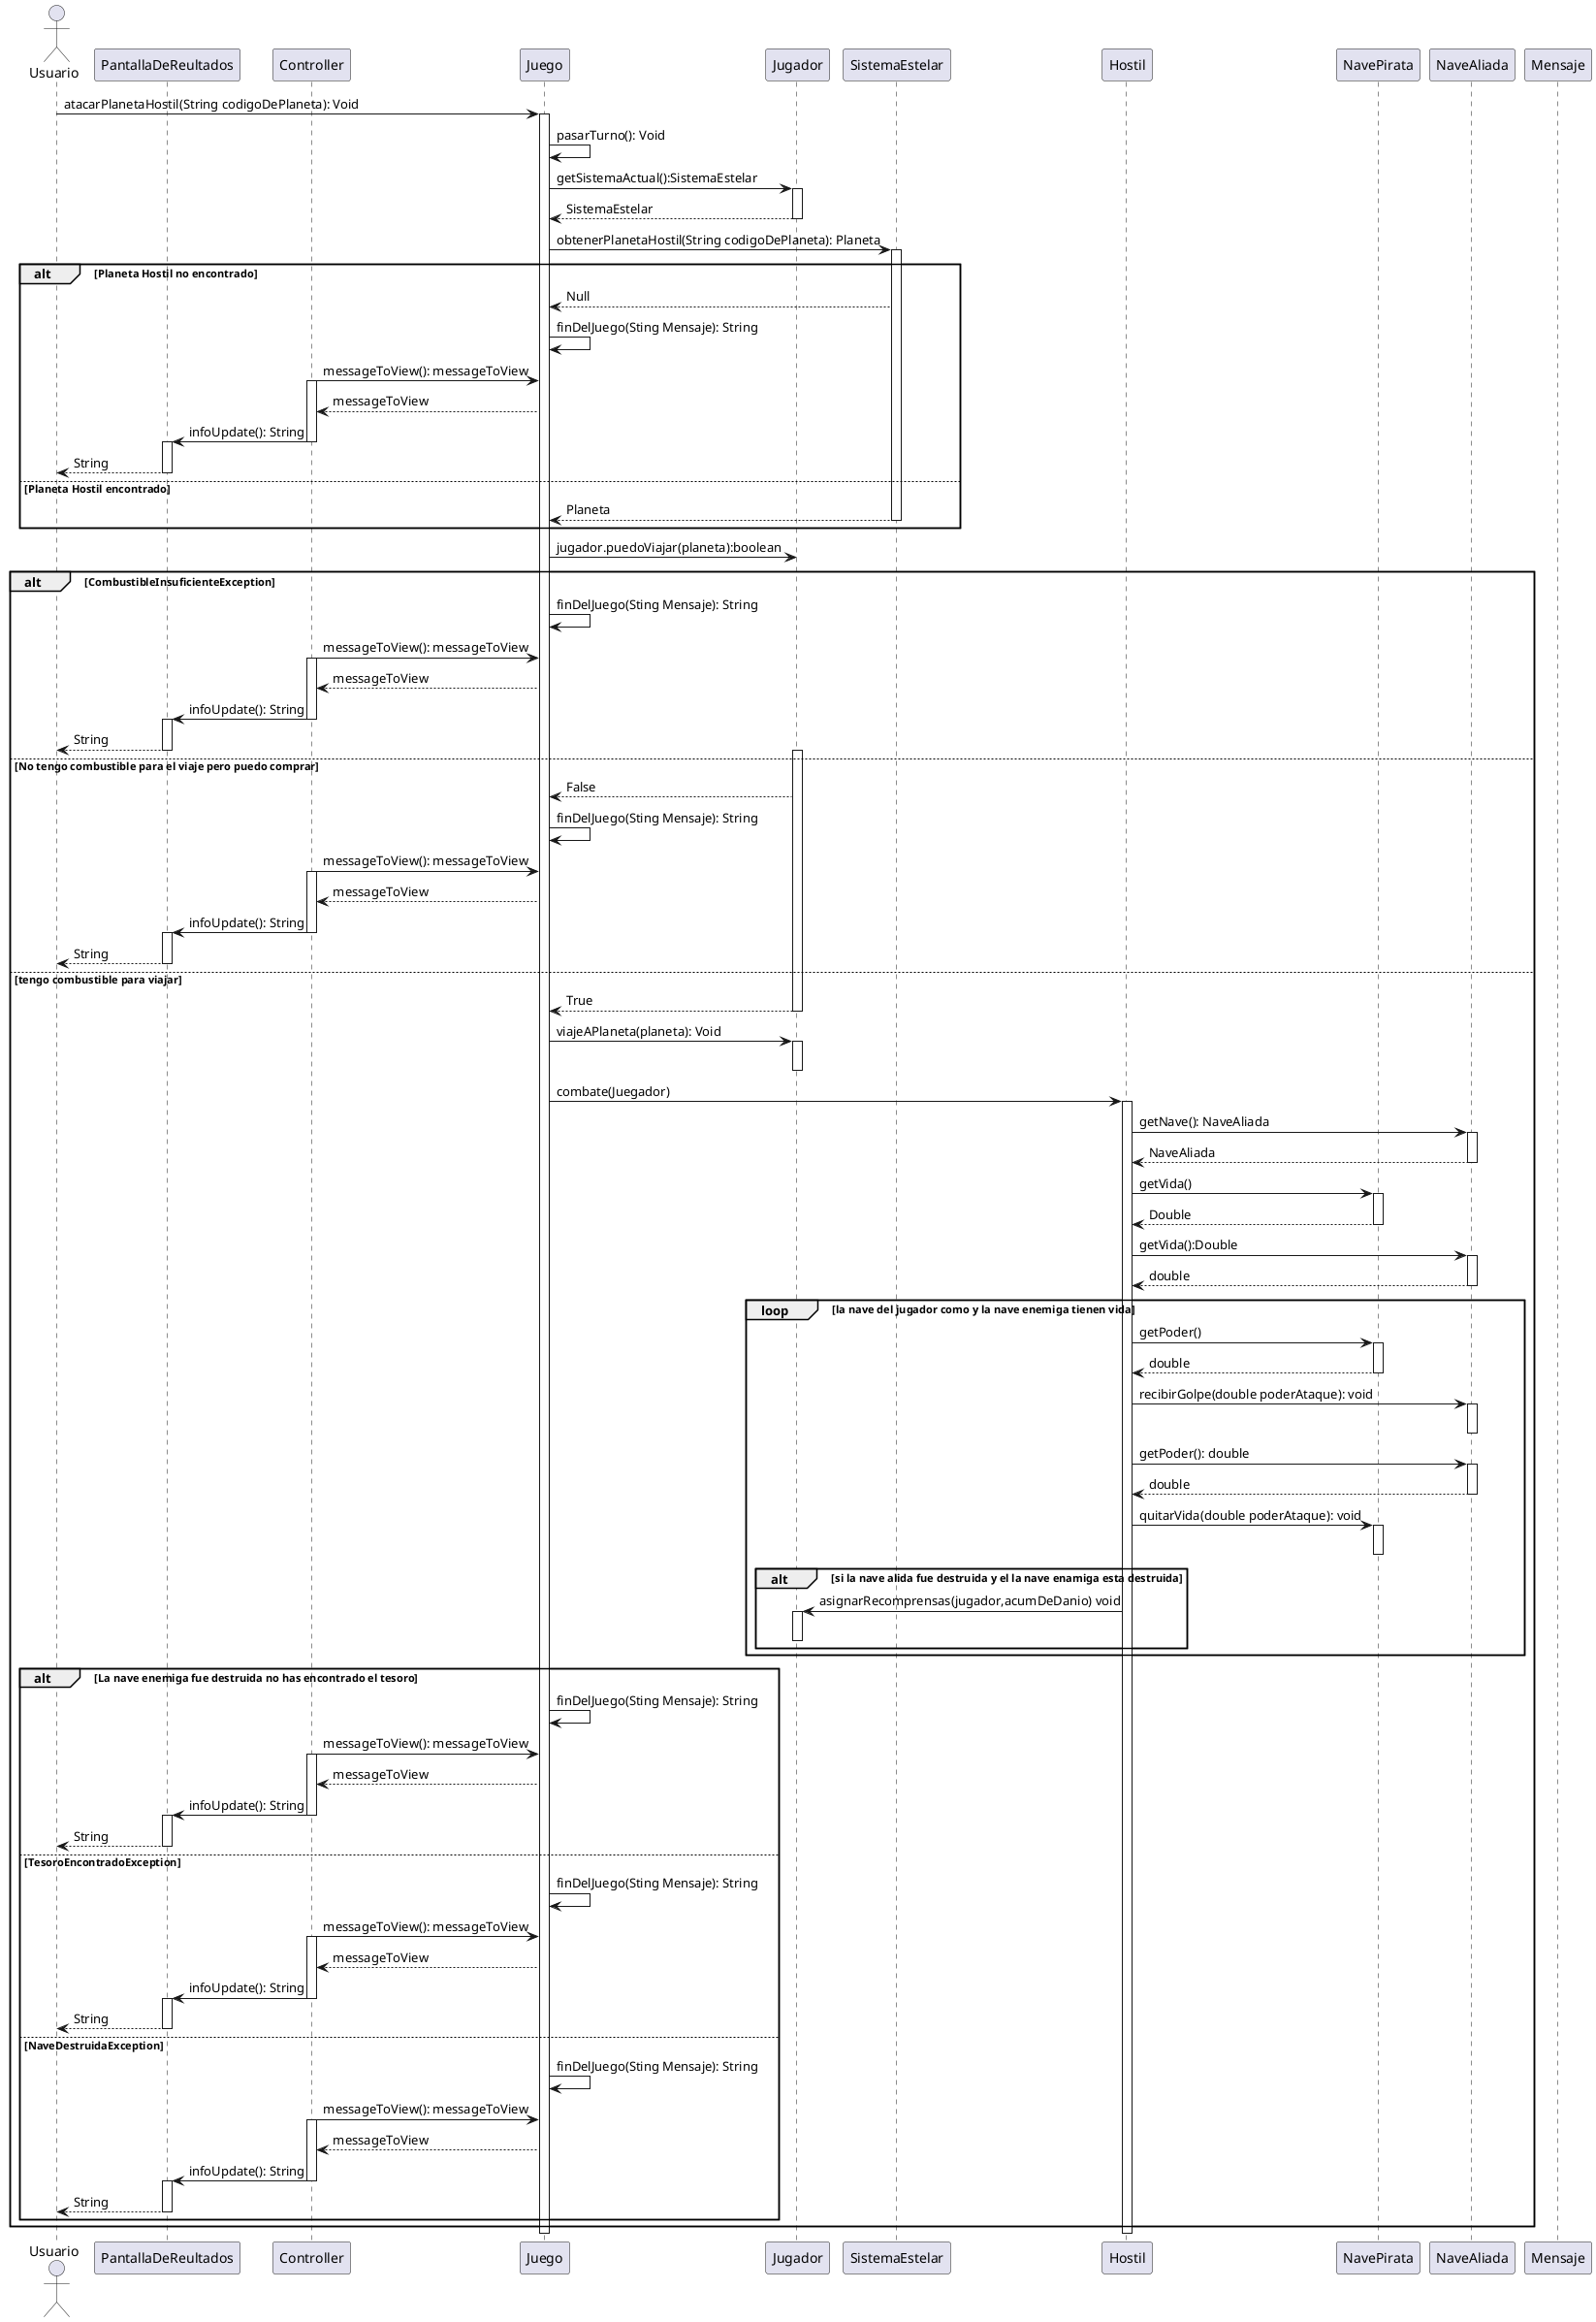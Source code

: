 @startuml
actor Usuario
participant  PantallaDeReultados
participant  Controller
participant  Juego
participant  Jugador
participant  SistemaEstelar
participant  Hostil



participant  NavePirata
participant  NaveAliada
participant  Mensaje

Usuario -> Juego: atacarPlanetaHostil(String codigoDePlaneta): Void

activate Juego
    Juego -> Juego: pasarTurno(): Void
    Juego -> Jugador: getSistemaActual():SistemaEstelar
    activate Jugador
    Jugador --> Juego: SistemaEstelar
    deactivate Jugador
    Juego -> SistemaEstelar: obtenerPlanetaHostil(String codigoDePlaneta): Planeta

    alt Planeta Hostil no encontrado
    activate SistemaEstelar
    SistemaEstelar --> Juego:Null
        Juego ->  Juego: finDelJuego(Sting Mensaje): String
        Controller -> Juego : messageToView(): messageToView
        activate Controller
        Juego --> Controller: messageToView
        Controller -> PantallaDeReultados: infoUpdate(): String
        deactivate Controller
        activate PantallaDeReultados
        PantallaDeReultados --> Usuario: String
        deactivate PantallaDeReultados
        else Planeta Hostil encontrado
        SistemaEstelar --> Juego:Planeta
        deactivate SistemaEstelar
        end
        Juego -> Jugador: jugador.puedoViajar(planeta):boolean
        alt CombustibleInsuficienteException
            Juego ->  Juego: finDelJuego(Sting Mensaje): String
            Controller -> Juego : messageToView(): messageToView
            activate Controller
            Juego --> Controller: messageToView
            Controller -> PantallaDeReultados: infoUpdate(): String
            deactivate Controller
            activate PantallaDeReultados
            PantallaDeReultados --> Usuario: String
            deactivate PantallaDeReultados
        else No tengo combustible para el viaje pero puedo comprar
            activate Jugador
            Jugador --> Juego: False
            Juego ->  Juego: finDelJuego(Sting Mensaje): String

                Controller -> Juego : messageToView(): messageToView
                activate Controller
                Juego --> Controller: messageToView
                Controller -> PantallaDeReultados: infoUpdate(): String
                deactivate Controller
                activate PantallaDeReultados
                PantallaDeReultados --> Usuario: String
                deactivate PantallaDeReultados

            else tengo combustible para viajar
            Jugador --> Juego: True
            deactivate Jugador

            Juego -> Jugador:viajeAPlaneta(planeta): Void
            activate Jugador
            deactivate Jugador
            Juego -> Hostil:combate(Juegador)
            activate Hostil

            Hostil -> NaveAliada: getNave(): NaveAliada
            activate NaveAliada
            NaveAliada --> Hostil: NaveAliada
            deactivate NaveAliada
            Hostil -> NavePirata:getVida()
            activate NavePirata
            NavePirata --> Hostil:Double
            deactivate NavePirata
            Hostil -> NaveAliada: getVida():Double
            activate NaveAliada

            NaveAliada --> Hostil: double
            deactivate NaveAliada

            loop la nave del jugador como y la nave enemiga tienen vida
                Hostil -> NavePirata:getPoder()
                activate NavePirata
                NavePirata --> Hostil:double
                deactivate NavePirata
                Hostil -> NaveAliada: recibirGolpe(double poderAtaque): void
                activate NaveAliada
                deactivate NaveAliada
                Hostil -> NaveAliada: getPoder(): double
                activate NaveAliada
                NaveAliada --> Hostil: double
                deactivate NaveAliada
                Hostil -> NavePirata: quitarVida(double poderAtaque): void
                activate NavePirata
                deactivate NavePirata
                alt si la nave alida fue destruida y el la nave enamiga esta destruida
                Hostil -> Jugador:  asignarRecomprensas(jugador,acumDeDanio) void
                activate Jugador
                deactivate Jugador
                end

            end

            alt La nave enemiga fue destruida no has encontrado el tesoro
            Juego-> Juego: finDelJuego(Sting Mensaje): String
            Controller -> Juego : messageToView(): messageToView
            activate Controller
            Juego --> Controller: messageToView
            Controller -> PantallaDeReultados: infoUpdate(): String
            deactivate Controller
            activate PantallaDeReultados
            PantallaDeReultados --> Usuario: String
            deactivate PantallaDeReultados

            else TesoroEncontradoException
            Juego-> Juego: finDelJuego(Sting Mensaje): String
            Controller -> Juego : messageToView(): messageToView
            activate Controller
            Juego --> Controller: messageToView
            Controller -> PantallaDeReultados: infoUpdate(): String
            deactivate Controller
            activate PantallaDeReultados
            PantallaDeReultados --> Usuario: String
            deactivate PantallaDeReultados

            else NaveDestruidaException
            Juego-> Juego: finDelJuego(Sting Mensaje): String
            Controller -> Juego : messageToView(): messageToView
            activate Controller
            Juego --> Controller: messageToView
            Controller -> PantallaDeReultados: infoUpdate(): String
            deactivate Controller
            activate PantallaDeReultados
            PantallaDeReultados --> Usuario: String
            deactivate PantallaDeReultados
            end
            end
            deactivate Hostil
deactivate Juego

@enduml